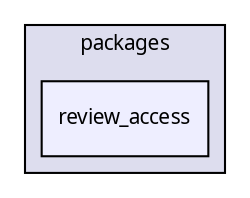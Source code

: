 digraph "packages/review/packages/review_access/" {
  compound=true
  node [ fontsize="10", fontname="FreeSans.ttf"];
  edge [ labelfontsize="10", labelfontname="FreeSans.ttf"];
  subgraph clusterdir_8e3b842835b5179659f04ffa90356ffc {
    graph [ bgcolor="#ddddee", pencolor="black", label="packages" fontname="FreeSans.ttf", fontsize="10", URL="dir_8e3b842835b5179659f04ffa90356ffc.html"]
  dir_f89155274022bf75cdccc043f760387a [shape=box, label="review_access", style="filled", fillcolor="#eeeeff", pencolor="black", URL="dir_f89155274022bf75cdccc043f760387a.html"];
  }
}
